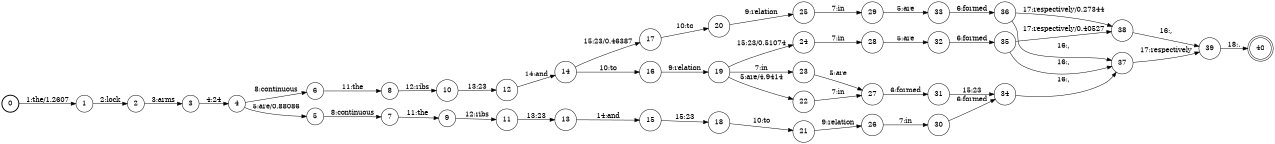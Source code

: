 digraph FST {
rankdir = LR;
size = "8.5,11";
label = "";
center = 1;
orientation = Portrait;
ranksep = "0.4";
nodesep = "0.25";
0 [label = "0", shape = circle, style = bold, fontsize = 14]
	0 -> 1 [label = "1:the/1.2607", fontsize = 14];
1 [label = "1", shape = circle, style = solid, fontsize = 14]
	1 -> 2 [label = "2:lock", fontsize = 14];
2 [label = "2", shape = circle, style = solid, fontsize = 14]
	2 -> 3 [label = "3:arms", fontsize = 14];
3 [label = "3", shape = circle, style = solid, fontsize = 14]
	3 -> 4 [label = "4:24", fontsize = 14];
4 [label = "4", shape = circle, style = solid, fontsize = 14]
	4 -> 5 [label = "5:are/0.88086", fontsize = 14];
	4 -> 6 [label = "8:continuous", fontsize = 14];
5 [label = "5", shape = circle, style = solid, fontsize = 14]
	5 -> 7 [label = "8:continuous", fontsize = 14];
6 [label = "6", shape = circle, style = solid, fontsize = 14]
	6 -> 8 [label = "11:the", fontsize = 14];
7 [label = "7", shape = circle, style = solid, fontsize = 14]
	7 -> 9 [label = "11:the", fontsize = 14];
8 [label = "8", shape = circle, style = solid, fontsize = 14]
	8 -> 10 [label = "12:ribs", fontsize = 14];
9 [label = "9", shape = circle, style = solid, fontsize = 14]
	9 -> 11 [label = "12:ribs", fontsize = 14];
10 [label = "10", shape = circle, style = solid, fontsize = 14]
	10 -> 12 [label = "13:23", fontsize = 14];
11 [label = "11", shape = circle, style = solid, fontsize = 14]
	11 -> 13 [label = "13:23", fontsize = 14];
12 [label = "12", shape = circle, style = solid, fontsize = 14]
	12 -> 14 [label = "14:and", fontsize = 14];
13 [label = "13", shape = circle, style = solid, fontsize = 14]
	13 -> 15 [label = "14:and", fontsize = 14];
14 [label = "14", shape = circle, style = solid, fontsize = 14]
	14 -> 16 [label = "10:to", fontsize = 14];
	14 -> 17 [label = "15:23/0.46387", fontsize = 14];
15 [label = "15", shape = circle, style = solid, fontsize = 14]
	15 -> 18 [label = "15:23", fontsize = 14];
16 [label = "16", shape = circle, style = solid, fontsize = 14]
	16 -> 19 [label = "9:relation", fontsize = 14];
17 [label = "17", shape = circle, style = solid, fontsize = 14]
	17 -> 20 [label = "10:to", fontsize = 14];
18 [label = "18", shape = circle, style = solid, fontsize = 14]
	18 -> 21 [label = "10:to", fontsize = 14];
19 [label = "19", shape = circle, style = solid, fontsize = 14]
	19 -> 22 [label = "5:are/4.9414", fontsize = 14];
	19 -> 23 [label = "7:in", fontsize = 14];
	19 -> 24 [label = "15:23/0.51074", fontsize = 14];
20 [label = "20", shape = circle, style = solid, fontsize = 14]
	20 -> 25 [label = "9:relation", fontsize = 14];
21 [label = "21", shape = circle, style = solid, fontsize = 14]
	21 -> 26 [label = "9:relation", fontsize = 14];
22 [label = "22", shape = circle, style = solid, fontsize = 14]
	22 -> 27 [label = "7:in", fontsize = 14];
23 [label = "23", shape = circle, style = solid, fontsize = 14]
	23 -> 27 [label = "5:are", fontsize = 14];
24 [label = "24", shape = circle, style = solid, fontsize = 14]
	24 -> 28 [label = "7:in", fontsize = 14];
25 [label = "25", shape = circle, style = solid, fontsize = 14]
	25 -> 29 [label = "7:in", fontsize = 14];
26 [label = "26", shape = circle, style = solid, fontsize = 14]
	26 -> 30 [label = "7:in", fontsize = 14];
27 [label = "27", shape = circle, style = solid, fontsize = 14]
	27 -> 31 [label = "6:formed", fontsize = 14];
28 [label = "28", shape = circle, style = solid, fontsize = 14]
	28 -> 32 [label = "5:are", fontsize = 14];
29 [label = "29", shape = circle, style = solid, fontsize = 14]
	29 -> 33 [label = "5:are", fontsize = 14];
30 [label = "30", shape = circle, style = solid, fontsize = 14]
	30 -> 34 [label = "6:formed", fontsize = 14];
31 [label = "31", shape = circle, style = solid, fontsize = 14]
	31 -> 34 [label = "15:23", fontsize = 14];
32 [label = "32", shape = circle, style = solid, fontsize = 14]
	32 -> 35 [label = "6:formed", fontsize = 14];
33 [label = "33", shape = circle, style = solid, fontsize = 14]
	33 -> 36 [label = "6:formed", fontsize = 14];
34 [label = "34", shape = circle, style = solid, fontsize = 14]
	34 -> 37 [label = "16:,", fontsize = 14];
35 [label = "35", shape = circle, style = solid, fontsize = 14]
	35 -> 37 [label = "16:,", fontsize = 14];
	35 -> 38 [label = "17:respectively/0.40527", fontsize = 14];
36 [label = "36", shape = circle, style = solid, fontsize = 14]
	36 -> 37 [label = "16:,", fontsize = 14];
	36 -> 38 [label = "17:respectively/0.27344", fontsize = 14];
37 [label = "37", shape = circle, style = solid, fontsize = 14]
	37 -> 39 [label = "17:respectively", fontsize = 14];
38 [label = "38", shape = circle, style = solid, fontsize = 14]
	38 -> 39 [label = "16:,", fontsize = 14];
39 [label = "39", shape = circle, style = solid, fontsize = 14]
	39 -> 40 [label = "18:.", fontsize = 14];
40 [label = "40", shape = doublecircle, style = solid, fontsize = 14]
}
